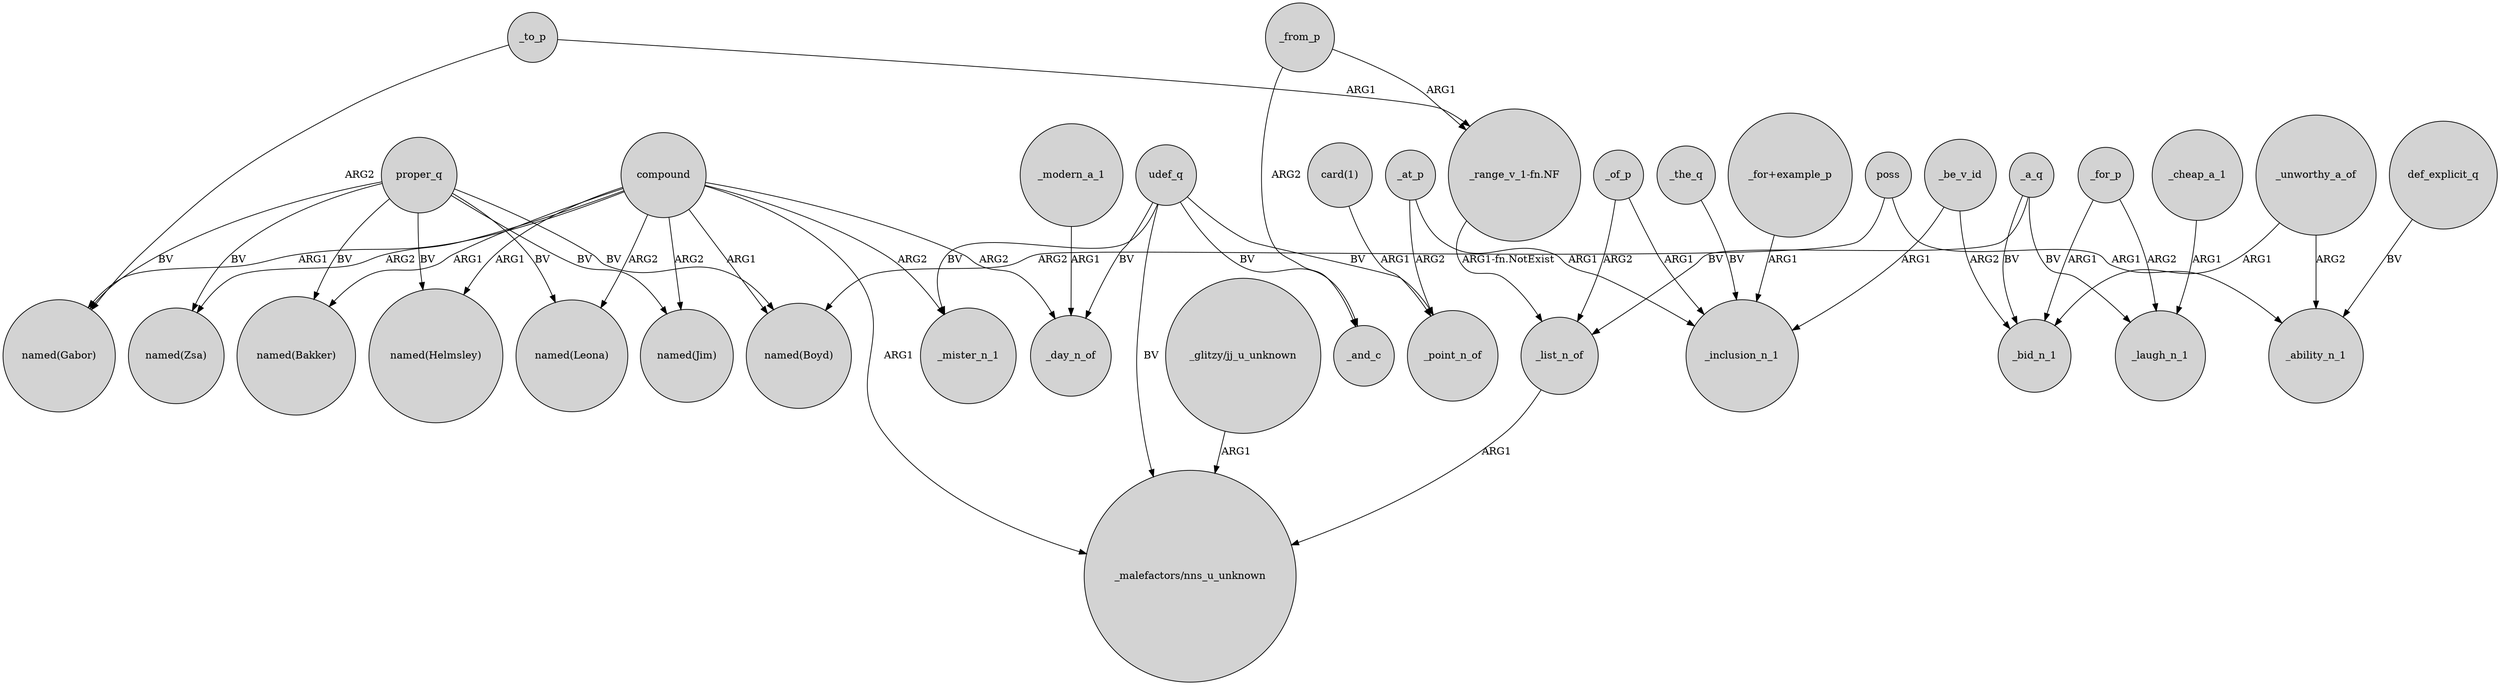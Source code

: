 digraph {
	node [shape=circle style=filled]
	compound -> "named(Zsa)" [label=ARG2]
	_for_p -> _laugh_n_1 [label=ARG2]
	proper_q -> "named(Gabor)" [label=BV]
	"_glitzy/jj_u_unknown" -> "_malefactors/nns_u_unknown" [label=ARG1]
	_of_p -> _inclusion_n_1 [label=ARG1]
	_a_q -> _list_n_of [label=BV]
	compound -> "named(Leona)" [label=ARG2]
	"_range_v_1-fn.NF" -> _list_n_of [label="ARG1-fn.NotExist"]
	compound -> "named(Gabor)" [label=ARG1]
	compound -> _mister_n_1 [label=ARG2]
	_be_v_id -> _bid_n_1 [label=ARG2]
	compound -> _day_n_of [label=ARG2]
	proper_q -> "named(Jim)" [label=BV]
	_unworthy_a_of -> _ability_n_1 [label=ARG2]
	udef_q -> _mister_n_1 [label=BV]
	poss -> "named(Boyd)" [label=ARG2]
	"_for+example_p" -> _inclusion_n_1 [label=ARG1]
	udef_q -> _day_n_of [label=BV]
	proper_q -> "named(Bakker)" [label=BV]
	_to_p -> "_range_v_1-fn.NF" [label=ARG1]
	_to_p -> "named(Gabor)" [label=ARG2]
	_a_q -> _laugh_n_1 [label=BV]
	_unworthy_a_of -> _bid_n_1 [label=ARG1]
	proper_q -> "named(Leona)" [label=BV]
	_be_v_id -> _inclusion_n_1 [label=ARG1]
	compound -> "named(Jim)" [label=ARG2]
	poss -> _ability_n_1 [label=ARG1]
	def_explicit_q -> _ability_n_1 [label=BV]
	compound -> "_malefactors/nns_u_unknown" [label=ARG1]
	"card(1)" -> _point_n_of [label=ARG1]
	_cheap_a_1 -> _laugh_n_1 [label=ARG1]
	_the_q -> _inclusion_n_1 [label=BV]
	_at_p -> _point_n_of [label=ARG2]
	_at_p -> _inclusion_n_1 [label=ARG1]
	compound -> "named(Boyd)" [label=ARG1]
	_for_p -> _bid_n_1 [label=ARG1]
	proper_q -> "named(Helmsley)" [label=BV]
	compound -> "named(Helmsley)" [label=ARG1]
	proper_q -> "named(Boyd)" [label=BV]
	_of_p -> _list_n_of [label=ARG2]
	_from_p -> _and_c [label=ARG2]
	_from_p -> "_range_v_1-fn.NF" [label=ARG1]
	udef_q -> _and_c [label=BV]
	udef_q -> "_malefactors/nns_u_unknown" [label=BV]
	proper_q -> "named(Zsa)" [label=BV]
	_modern_a_1 -> _day_n_of [label=ARG1]
	_list_n_of -> "_malefactors/nns_u_unknown" [label=ARG1]
	_a_q -> _bid_n_1 [label=BV]
	udef_q -> _point_n_of [label=BV]
	compound -> "named(Bakker)" [label=ARG1]
}
